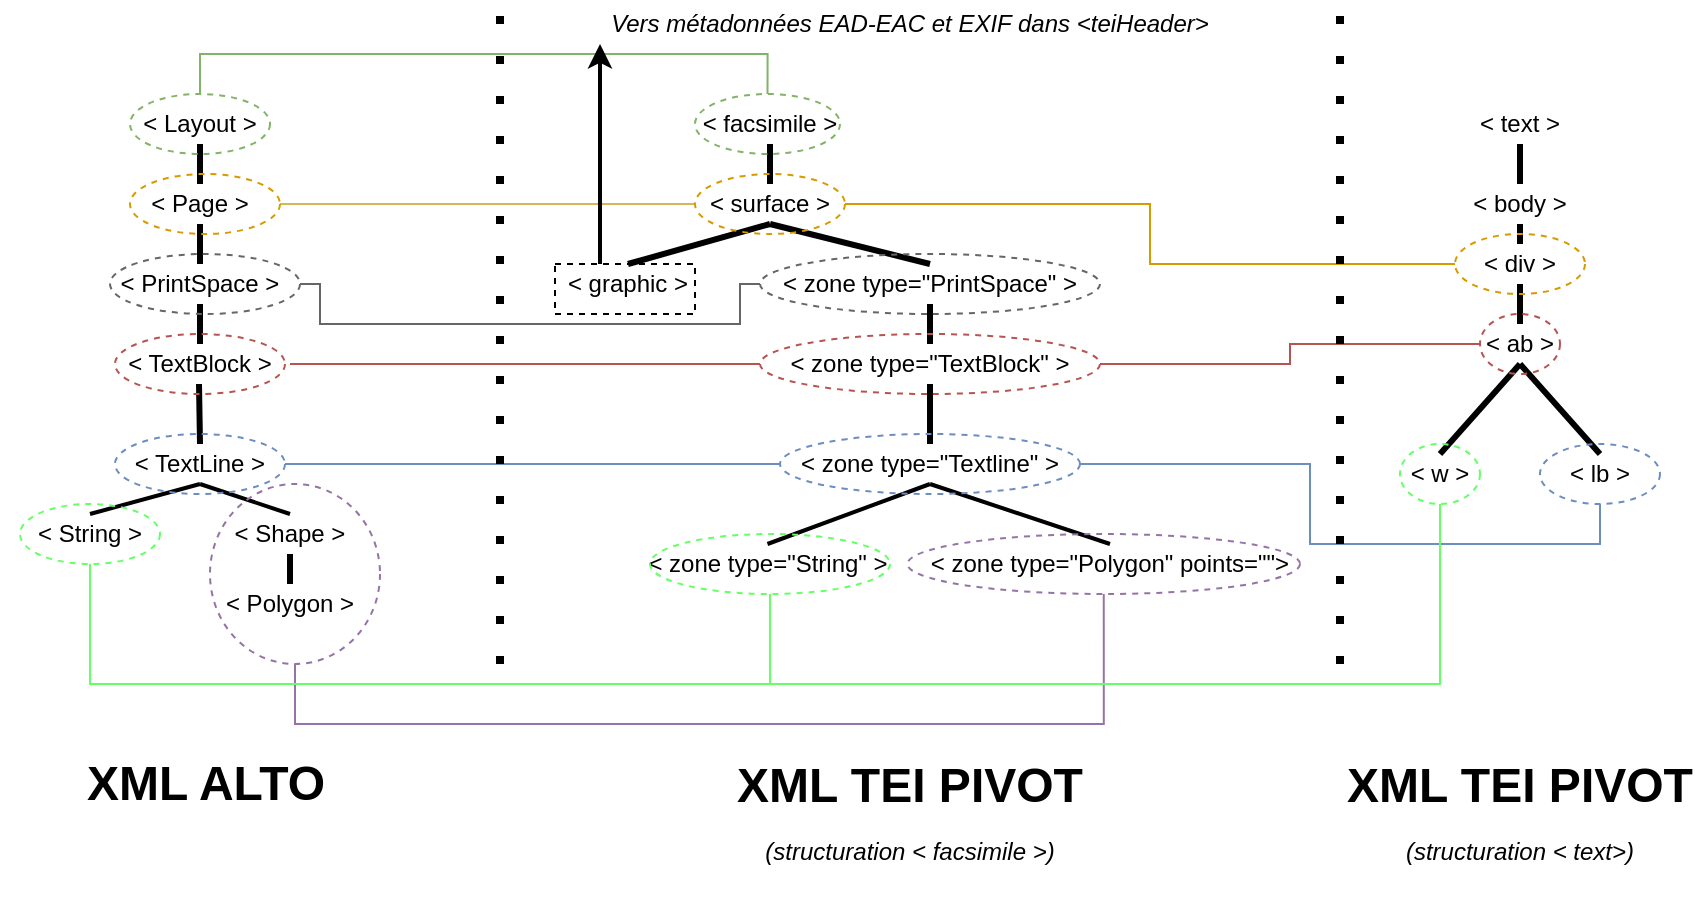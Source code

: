 <mxfile version="13.6.5"><diagram id="aMfhGNN6XiGZtRkFYQZt" name="Page-1"><mxGraphModel dx="1426" dy="803" grid="1" gridSize="10" guides="1" tooltips="1" connect="1" arrows="1" fold="1" page="1" pageScale="1" pageWidth="827" pageHeight="1169" math="0" shadow="0"><root><mxCell id="0"/><mxCell id="1" parent="0"/><mxCell id="RKbSleR1J3w90R6iK4bJ-20" style="edgeStyle=orthogonalEdgeStyle;rounded=0;orthogonalLoop=1;jettySize=auto;html=1;exitX=0.5;exitY=1;exitDx=0;exitDy=0;entryX=0.5;entryY=0;entryDx=0;entryDy=0;endArrow=none;endFill=0;strokeWidth=3;" edge="1" parent="1" source="RKbSleR1J3w90R6iK4bJ-3" target="RKbSleR1J3w90R6iK4bJ-5"><mxGeometry relative="1" as="geometry"/></mxCell><mxCell id="RKbSleR1J3w90R6iK4bJ-3" value="&amp;lt; Layout &amp;gt;" style="text;html=1;strokeColor=none;fillColor=none;align=center;verticalAlign=middle;whiteSpace=wrap;rounded=0;" vertex="1" parent="1"><mxGeometry x="160" y="350" width="80" height="20" as="geometry"/></mxCell><mxCell id="RKbSleR1J3w90R6iK4bJ-21" style="edgeStyle=orthogonalEdgeStyle;rounded=0;orthogonalLoop=1;jettySize=auto;html=1;exitX=0.5;exitY=1;exitDx=0;exitDy=0;entryX=0.5;entryY=0;entryDx=0;entryDy=0;endArrow=none;endFill=0;strokeWidth=3;" edge="1" parent="1" source="RKbSleR1J3w90R6iK4bJ-5" target="RKbSleR1J3w90R6iK4bJ-6"><mxGeometry relative="1" as="geometry"/></mxCell><mxCell id="RKbSleR1J3w90R6iK4bJ-5" value="&amp;lt; Page &amp;gt;" style="text;html=1;strokeColor=none;fillColor=none;align=center;verticalAlign=middle;whiteSpace=wrap;rounded=0;" vertex="1" parent="1"><mxGeometry x="160" y="390" width="80" height="20" as="geometry"/></mxCell><mxCell id="RKbSleR1J3w90R6iK4bJ-22" style="edgeStyle=orthogonalEdgeStyle;rounded=0;orthogonalLoop=1;jettySize=auto;html=1;exitX=0.5;exitY=1;exitDx=0;exitDy=0;entryX=0.5;entryY=0;entryDx=0;entryDy=0;endArrow=none;endFill=0;strokeWidth=3;" edge="1" parent="1" source="RKbSleR1J3w90R6iK4bJ-6" target="RKbSleR1J3w90R6iK4bJ-8"><mxGeometry relative="1" as="geometry"/></mxCell><mxCell id="RKbSleR1J3w90R6iK4bJ-113" style="edgeStyle=orthogonalEdgeStyle;rounded=0;orthogonalLoop=1;jettySize=auto;html=1;entryX=0;entryY=0.5;entryDx=0;entryDy=0;endArrow=none;endFill=0;strokeWidth=1;fillColor=#f5f5f5;strokeColor=#666666;exitX=1;exitY=0.5;exitDx=0;exitDy=0;" edge="1" parent="1" source="RKbSleR1J3w90R6iK4bJ-110" target="RKbSleR1J3w90R6iK4bJ-112"><mxGeometry relative="1" as="geometry"><Array as="points"><mxPoint x="260" y="440"/><mxPoint x="260" y="460"/><mxPoint x="470" y="460"/><mxPoint x="470" y="440"/></Array></mxGeometry></mxCell><mxCell id="RKbSleR1J3w90R6iK4bJ-6" value="&amp;lt; PrintSpace &amp;gt;" style="text;html=1;strokeColor=none;fillColor=none;align=center;verticalAlign=middle;whiteSpace=wrap;rounded=0;" vertex="1" parent="1"><mxGeometry x="155" y="430" width="90" height="20" as="geometry"/></mxCell><mxCell id="RKbSleR1J3w90R6iK4bJ-86" style="edgeStyle=orthogonalEdgeStyle;rounded=0;orthogonalLoop=1;jettySize=auto;html=1;exitX=1;exitY=0.5;exitDx=0;exitDy=0;entryX=0;entryY=0.5;entryDx=0;entryDy=0;endArrow=none;endFill=0;fillColor=#f8cecc;strokeColor=#b85450;" edge="1" parent="1" source="RKbSleR1J3w90R6iK4bJ-8" target="RKbSleR1J3w90R6iK4bJ-85"><mxGeometry relative="1" as="geometry"/></mxCell><mxCell id="RKbSleR1J3w90R6iK4bJ-8" value="&amp;lt; TextBlock &amp;gt;" style="text;html=1;strokeColor=none;fillColor=none;align=center;verticalAlign=middle;whiteSpace=wrap;rounded=0;" vertex="1" parent="1"><mxGeometry x="155" y="470" width="90" height="20" as="geometry"/></mxCell><mxCell id="RKbSleR1J3w90R6iK4bJ-10" value="&amp;lt; String &amp;gt;" style="text;html=1;strokeColor=none;fillColor=none;align=center;verticalAlign=middle;whiteSpace=wrap;rounded=0;" vertex="1" parent="1"><mxGeometry x="100" y="555" width="90" height="20" as="geometry"/></mxCell><mxCell id="RKbSleR1J3w90R6iK4bJ-138" style="rounded=0;orthogonalLoop=1;jettySize=auto;html=1;endArrow=none;endFill=0;strokeColor=#000000;strokeWidth=2;exitX=0.5;exitY=1;exitDx=0;exitDy=0;entryX=0.5;entryY=0;entryDx=0;entryDy=0;" edge="1" parent="1" source="RKbSleR1J3w90R6iK4bJ-11" target="RKbSleR1J3w90R6iK4bJ-10"><mxGeometry relative="1" as="geometry"/></mxCell><mxCell id="RKbSleR1J3w90R6iK4bJ-11" value="&amp;lt; TextLine &amp;gt;" style="text;html=1;strokeColor=none;fillColor=none;align=center;verticalAlign=middle;whiteSpace=wrap;rounded=0;" vertex="1" parent="1"><mxGeometry x="155" y="520" width="90" height="20" as="geometry"/></mxCell><mxCell id="RKbSleR1J3w90R6iK4bJ-19" style="edgeStyle=orthogonalEdgeStyle;rounded=0;orthogonalLoop=1;jettySize=auto;html=1;exitX=0.5;exitY=1;exitDx=0;exitDy=0;entryX=0.5;entryY=0;entryDx=0;entryDy=0;endArrow=none;endFill=0;strokeWidth=3;" edge="1" parent="1" source="RKbSleR1J3w90R6iK4bJ-12" target="RKbSleR1J3w90R6iK4bJ-13"><mxGeometry relative="1" as="geometry"/></mxCell><mxCell id="RKbSleR1J3w90R6iK4bJ-140" style="edgeStyle=none;rounded=0;orthogonalLoop=1;jettySize=auto;html=1;exitX=0.5;exitY=0;exitDx=0;exitDy=0;entryX=0.5;entryY=1;entryDx=0;entryDy=0;endArrow=none;endFill=0;strokeColor=#000000;strokeWidth=2;" edge="1" parent="1" source="RKbSleR1J3w90R6iK4bJ-12" target="RKbSleR1J3w90R6iK4bJ-11"><mxGeometry relative="1" as="geometry"/></mxCell><mxCell id="RKbSleR1J3w90R6iK4bJ-12" value="&amp;lt; Shape &amp;gt;" style="text;html=1;strokeColor=none;fillColor=none;align=center;verticalAlign=middle;whiteSpace=wrap;rounded=0;" vertex="1" parent="1"><mxGeometry x="200" y="555" width="90" height="20" as="geometry"/></mxCell><mxCell id="RKbSleR1J3w90R6iK4bJ-13" value="&amp;lt; Polygon &amp;gt;" style="text;html=1;strokeColor=none;fillColor=none;align=center;verticalAlign=middle;whiteSpace=wrap;rounded=0;" vertex="1" parent="1"><mxGeometry x="200" y="590" width="90" height="20" as="geometry"/></mxCell><mxCell id="RKbSleR1J3w90R6iK4bJ-15" value="" style="endArrow=none;html=1;strokeWidth=3;" edge="1" parent="1"><mxGeometry width="50" height="50" relative="1" as="geometry"><mxPoint x="200" y="520" as="sourcePoint"/><mxPoint x="199.5" y="490" as="targetPoint"/></mxGeometry></mxCell><mxCell id="RKbSleR1J3w90R6iK4bJ-115" style="edgeStyle=orthogonalEdgeStyle;rounded=0;orthogonalLoop=1;jettySize=auto;html=1;entryX=0.5;entryY=0;entryDx=0;entryDy=0;endArrow=none;endFill=0;strokeWidth=3;" edge="1" parent="1" source="RKbSleR1J3w90R6iK4bJ-24" target="RKbSleR1J3w90R6iK4bJ-26"><mxGeometry relative="1" as="geometry"/></mxCell><mxCell id="RKbSleR1J3w90R6iK4bJ-24" value="&amp;lt; facsimile &amp;gt;" style="text;html=1;strokeColor=none;fillColor=none;align=center;verticalAlign=middle;whiteSpace=wrap;rounded=0;" vertex="1" parent="1"><mxGeometry x="445" y="350" width="80" height="20" as="geometry"/></mxCell><mxCell id="RKbSleR1J3w90R6iK4bJ-40" style="rounded=0;orthogonalLoop=1;jettySize=auto;html=1;exitX=0.5;exitY=1;exitDx=0;exitDy=0;entryX=0.5;entryY=0;entryDx=0;entryDy=0;endArrow=none;endFill=0;strokeWidth=3;" edge="1" parent="1" source="RKbSleR1J3w90R6iK4bJ-26" target="RKbSleR1J3w90R6iK4bJ-28"><mxGeometry relative="1" as="geometry"/></mxCell><mxCell id="RKbSleR1J3w90R6iK4bJ-41" style="edgeStyle=none;rounded=0;orthogonalLoop=1;jettySize=auto;html=1;exitX=0.5;exitY=1;exitDx=0;exitDy=0;entryX=0.5;entryY=0;entryDx=0;entryDy=0;endArrow=none;endFill=0;strokeWidth=3;" edge="1" parent="1" source="RKbSleR1J3w90R6iK4bJ-26" target="RKbSleR1J3w90R6iK4bJ-38"><mxGeometry relative="1" as="geometry"/></mxCell><mxCell id="RKbSleR1J3w90R6iK4bJ-108" style="edgeStyle=orthogonalEdgeStyle;rounded=0;orthogonalLoop=1;jettySize=auto;html=1;exitX=0;exitY=0.5;exitDx=0;exitDy=0;entryX=1;entryY=0.5;entryDx=0;entryDy=0;endArrow=none;endFill=0;strokeWidth=1;fillColor=#fff2cc;strokeColor=#d6b656;" edge="1" parent="1" source="RKbSleR1J3w90R6iK4bJ-80" target="RKbSleR1J3w90R6iK4bJ-5"><mxGeometry relative="1" as="geometry"/></mxCell><mxCell id="RKbSleR1J3w90R6iK4bJ-26" value="&amp;lt; surface &amp;gt;" style="text;html=1;strokeColor=none;fillColor=none;align=center;verticalAlign=middle;whiteSpace=wrap;rounded=0;" vertex="1" parent="1"><mxGeometry x="440" y="390" width="90" height="20" as="geometry"/></mxCell><mxCell id="RKbSleR1J3w90R6iK4bJ-47" style="edgeStyle=none;rounded=0;orthogonalLoop=1;jettySize=auto;html=1;exitX=0.5;exitY=1;exitDx=0;exitDy=0;entryX=0.5;entryY=0;entryDx=0;entryDy=0;endArrow=none;endFill=0;strokeWidth=3;" edge="1" parent="1" source="RKbSleR1J3w90R6iK4bJ-28" target="RKbSleR1J3w90R6iK4bJ-42"><mxGeometry relative="1" as="geometry"/></mxCell><mxCell id="RKbSleR1J3w90R6iK4bJ-28" value="&amp;lt; zone type=&quot;PrintSpace&quot; &amp;gt;" style="text;html=1;strokeColor=none;fillColor=none;align=center;verticalAlign=middle;whiteSpace=wrap;rounded=0;" vertex="1" parent="1"><mxGeometry x="490" y="430" width="150" height="20" as="geometry"/></mxCell><mxCell id="RKbSleR1J3w90R6iK4bJ-38" value="&amp;lt; graphic &amp;gt;" style="text;html=1;strokeColor=none;fillColor=none;align=center;verticalAlign=middle;whiteSpace=wrap;rounded=0;" vertex="1" parent="1"><mxGeometry x="369" y="430" width="90" height="20" as="geometry"/></mxCell><mxCell id="RKbSleR1J3w90R6iK4bJ-49" style="edgeStyle=none;rounded=0;orthogonalLoop=1;jettySize=auto;html=1;exitX=0.5;exitY=1;exitDx=0;exitDy=0;entryX=0.5;entryY=0;entryDx=0;entryDy=0;endArrow=none;endFill=0;strokeWidth=3;" edge="1" parent="1" source="RKbSleR1J3w90R6iK4bJ-42" target="RKbSleR1J3w90R6iK4bJ-43"><mxGeometry relative="1" as="geometry"/></mxCell><mxCell id="RKbSleR1J3w90R6iK4bJ-42" value="&amp;lt; zone type=&quot;TextBlock&quot; &amp;gt;" style="text;html=1;strokeColor=none;fillColor=none;align=center;verticalAlign=middle;whiteSpace=wrap;rounded=0;" vertex="1" parent="1"><mxGeometry x="490" y="470" width="150" height="20" as="geometry"/></mxCell><mxCell id="RKbSleR1J3w90R6iK4bJ-141" style="edgeStyle=none;rounded=0;orthogonalLoop=1;jettySize=auto;html=1;exitX=0.5;exitY=1;exitDx=0;exitDy=0;entryX=0.5;entryY=0;entryDx=0;entryDy=0;endArrow=none;endFill=0;strokeColor=#000000;strokeWidth=2;" edge="1" parent="1" source="RKbSleR1J3w90R6iK4bJ-43" target="RKbSleR1J3w90R6iK4bJ-44"><mxGeometry relative="1" as="geometry"/></mxCell><mxCell id="RKbSleR1J3w90R6iK4bJ-43" value="&amp;lt; zone type=&quot;Textline&quot; &amp;gt;" style="text;html=1;strokeColor=none;fillColor=none;align=center;verticalAlign=middle;whiteSpace=wrap;rounded=0;" vertex="1" parent="1"><mxGeometry x="490" y="520" width="150" height="20" as="geometry"/></mxCell><mxCell id="RKbSleR1J3w90R6iK4bJ-44" value="&amp;lt; zone type=&quot;String&quot; &amp;gt;" style="text;html=1;strokeColor=none;fillColor=none;align=center;verticalAlign=middle;whiteSpace=wrap;rounded=0;" vertex="1" parent="1"><mxGeometry x="413.75" y="570" width="140" height="20" as="geometry"/></mxCell><mxCell id="RKbSleR1J3w90R6iK4bJ-142" style="edgeStyle=none;rounded=0;orthogonalLoop=1;jettySize=auto;html=1;exitX=0.5;exitY=0;exitDx=0;exitDy=0;entryX=0.5;entryY=1;entryDx=0;entryDy=0;endArrow=none;endFill=0;strokeColor=#000000;strokeWidth=2;" edge="1" parent="1" source="RKbSleR1J3w90R6iK4bJ-45" target="RKbSleR1J3w90R6iK4bJ-43"><mxGeometry relative="1" as="geometry"/></mxCell><mxCell id="RKbSleR1J3w90R6iK4bJ-45" value="&amp;lt; zone type=&quot;Polygon&quot; points=&quot;&quot;&amp;gt;" style="text;html=1;strokeColor=none;fillColor=none;align=center;verticalAlign=middle;whiteSpace=wrap;rounded=0;" vertex="1" parent="1"><mxGeometry x="560" y="570" width="190" height="20" as="geometry"/></mxCell><mxCell id="RKbSleR1J3w90R6iK4bJ-51" style="edgeStyle=orthogonalEdgeStyle;rounded=0;orthogonalLoop=1;jettySize=auto;html=1;exitX=0.5;exitY=1;exitDx=0;exitDy=0;entryX=0.5;entryY=0;entryDx=0;entryDy=0;endArrow=none;endFill=0;strokeWidth=3;" edge="1" parent="1" source="RKbSleR1J3w90R6iK4bJ-52" target="RKbSleR1J3w90R6iK4bJ-55"><mxGeometry relative="1" as="geometry"/></mxCell><mxCell id="RKbSleR1J3w90R6iK4bJ-52" value="&amp;lt; text &amp;gt;" style="text;html=1;strokeColor=none;fillColor=none;align=center;verticalAlign=middle;whiteSpace=wrap;rounded=0;" vertex="1" parent="1"><mxGeometry x="820" y="350" width="80" height="20" as="geometry"/></mxCell><mxCell id="RKbSleR1J3w90R6iK4bJ-71" style="edgeStyle=none;rounded=0;orthogonalLoop=1;jettySize=auto;html=1;exitX=0.5;exitY=1;exitDx=0;exitDy=0;entryX=0.5;entryY=0;entryDx=0;entryDy=0;endArrow=none;endFill=0;strokeWidth=3;" edge="1" parent="1" source="RKbSleR1J3w90R6iK4bJ-55" target="RKbSleR1J3w90R6iK4bJ-67"><mxGeometry relative="1" as="geometry"/></mxCell><mxCell id="RKbSleR1J3w90R6iK4bJ-55" value="&amp;lt; body &amp;gt;" style="text;html=1;strokeColor=none;fillColor=none;align=center;verticalAlign=middle;whiteSpace=wrap;rounded=0;" vertex="1" parent="1"><mxGeometry x="820" y="390" width="80" height="20" as="geometry"/></mxCell><mxCell id="RKbSleR1J3w90R6iK4bJ-72" style="edgeStyle=none;rounded=0;orthogonalLoop=1;jettySize=auto;html=1;exitX=0.5;exitY=1;exitDx=0;exitDy=0;entryX=0.5;entryY=0;entryDx=0;entryDy=0;endArrow=none;endFill=0;strokeWidth=3;" edge="1" parent="1" source="RKbSleR1J3w90R6iK4bJ-67" target="RKbSleR1J3w90R6iK4bJ-68"><mxGeometry relative="1" as="geometry"/></mxCell><mxCell id="RKbSleR1J3w90R6iK4bJ-82" style="edgeStyle=orthogonalEdgeStyle;rounded=0;orthogonalLoop=1;jettySize=auto;html=1;entryX=1;entryY=0.5;entryDx=0;entryDy=0;endArrow=none;endFill=0;fillColor=#ffe6cc;strokeColor=#d79b00;" edge="1" parent="1" source="RKbSleR1J3w90R6iK4bJ-81" target="RKbSleR1J3w90R6iK4bJ-80"><mxGeometry relative="1" as="geometry"/></mxCell><mxCell id="RKbSleR1J3w90R6iK4bJ-67" value="&amp;lt; div &amp;gt;" style="text;html=1;strokeColor=none;fillColor=none;align=center;verticalAlign=middle;whiteSpace=wrap;rounded=0;" vertex="1" parent="1"><mxGeometry x="820" y="420" width="80" height="20" as="geometry"/></mxCell><mxCell id="RKbSleR1J3w90R6iK4bJ-73" style="edgeStyle=none;rounded=0;orthogonalLoop=1;jettySize=auto;html=1;exitX=0.5;exitY=1;exitDx=0;exitDy=0;entryX=0.5;entryY=0;entryDx=0;entryDy=0;endArrow=none;endFill=0;strokeWidth=3;" edge="1" parent="1" source="RKbSleR1J3w90R6iK4bJ-68" target="RKbSleR1J3w90R6iK4bJ-69"><mxGeometry relative="1" as="geometry"><mxPoint x="810" y="520" as="targetPoint"/></mxGeometry></mxCell><mxCell id="RKbSleR1J3w90R6iK4bJ-74" style="edgeStyle=none;rounded=0;orthogonalLoop=1;jettySize=auto;html=1;exitX=0.5;exitY=1;exitDx=0;exitDy=0;entryX=0.5;entryY=0;entryDx=0;entryDy=0;endArrow=none;endFill=0;strokeWidth=3;" edge="1" parent="1" source="RKbSleR1J3w90R6iK4bJ-68" target="RKbSleR1J3w90R6iK4bJ-70"><mxGeometry relative="1" as="geometry"/></mxCell><mxCell id="RKbSleR1J3w90R6iK4bJ-68" value="&amp;lt; ab &amp;gt;" style="text;html=1;strokeColor=none;fillColor=none;align=center;verticalAlign=middle;whiteSpace=wrap;rounded=0;" vertex="1" parent="1"><mxGeometry x="820" y="460" width="80" height="20" as="geometry"/></mxCell><mxCell id="RKbSleR1J3w90R6iK4bJ-69" value="&amp;lt; w &amp;gt;" style="text;html=1;strokeColor=none;fillColor=none;align=center;verticalAlign=middle;whiteSpace=wrap;rounded=0;" vertex="1" parent="1"><mxGeometry x="780" y="525" width="80" height="20" as="geometry"/></mxCell><mxCell id="RKbSleR1J3w90R6iK4bJ-70" value="&amp;lt; lb &amp;gt;" style="text;html=1;strokeColor=none;fillColor=none;align=center;verticalAlign=middle;whiteSpace=wrap;rounded=0;" vertex="1" parent="1"><mxGeometry x="860" y="525" width="80" height="20" as="geometry"/></mxCell><mxCell id="RKbSleR1J3w90R6iK4bJ-75" style="edgeStyle=none;rounded=0;orthogonalLoop=1;jettySize=auto;html=1;exitX=0.5;exitY=0;exitDx=0;exitDy=0;endArrow=none;endFill=0;" edge="1" parent="1" source="RKbSleR1J3w90R6iK4bJ-67" target="RKbSleR1J3w90R6iK4bJ-67"><mxGeometry relative="1" as="geometry"/></mxCell><mxCell id="RKbSleR1J3w90R6iK4bJ-79" style="edgeStyle=orthogonalEdgeStyle;rounded=0;orthogonalLoop=1;jettySize=auto;html=1;exitX=0.5;exitY=0;exitDx=0;exitDy=0;endArrow=none;endFill=0;entryX=0.5;entryY=0;entryDx=0;entryDy=0;fillColor=#d5e8d4;strokeColor=#82b366;" edge="1" parent="1" source="RKbSleR1J3w90R6iK4bJ-76" target="RKbSleR1J3w90R6iK4bJ-77"><mxGeometry relative="1" as="geometry"><mxPoint x="200" y="290" as="targetPoint"/></mxGeometry></mxCell><mxCell id="RKbSleR1J3w90R6iK4bJ-76" value="" style="ellipse;whiteSpace=wrap;html=1;dashed=1;strokeColor=#82b366;fillColor=none;" vertex="1" parent="1"><mxGeometry x="165" y="345" width="70" height="30" as="geometry"/></mxCell><mxCell id="RKbSleR1J3w90R6iK4bJ-77" value="" style="ellipse;whiteSpace=wrap;html=1;dashed=1;strokeColor=#82b366;fillColor=none;" vertex="1" parent="1"><mxGeometry x="447.5" y="345" width="72.5" height="30" as="geometry"/></mxCell><mxCell id="RKbSleR1J3w90R6iK4bJ-80" value="" style="ellipse;whiteSpace=wrap;html=1;dashed=1;strokeColor=#d79b00;fillColor=none;" vertex="1" parent="1"><mxGeometry x="447.5" y="385" width="75" height="30" as="geometry"/></mxCell><mxCell id="RKbSleR1J3w90R6iK4bJ-81" value="" style="ellipse;whiteSpace=wrap;html=1;dashed=1;strokeColor=#d79b00;fillColor=none;" vertex="1" parent="1"><mxGeometry x="827.5" y="415" width="65" height="30" as="geometry"/></mxCell><mxCell id="RKbSleR1J3w90R6iK4bJ-83" value="" style="ellipse;whiteSpace=wrap;html=1;dashed=1;strokeColor=#b85450;fillColor=none;" vertex="1" parent="1"><mxGeometry x="157.5" y="465" width="85" height="30" as="geometry"/></mxCell><mxCell id="RKbSleR1J3w90R6iK4bJ-84" value="" style="ellipse;whiteSpace=wrap;html=1;dashed=1;strokeColor=#b85450;fillColor=none;" vertex="1" parent="1"><mxGeometry x="840" y="455" width="40" height="30" as="geometry"/></mxCell><mxCell id="RKbSleR1J3w90R6iK4bJ-87" style="edgeStyle=orthogonalEdgeStyle;rounded=0;orthogonalLoop=1;jettySize=auto;html=1;entryX=0;entryY=0.5;entryDx=0;entryDy=0;endArrow=none;endFill=0;fillColor=#f8cecc;strokeColor=#b85450;" edge="1" parent="1" source="RKbSleR1J3w90R6iK4bJ-85" target="RKbSleR1J3w90R6iK4bJ-84"><mxGeometry relative="1" as="geometry"/></mxCell><mxCell id="RKbSleR1J3w90R6iK4bJ-85" value="" style="ellipse;whiteSpace=wrap;html=1;dashed=1;strokeColor=#b85450;fillColor=none;" vertex="1" parent="1"><mxGeometry x="480" y="465" width="170" height="30" as="geometry"/></mxCell><mxCell id="RKbSleR1J3w90R6iK4bJ-147" style="edgeStyle=orthogonalEdgeStyle;rounded=0;orthogonalLoop=1;jettySize=auto;html=1;exitX=1;exitY=0.5;exitDx=0;exitDy=0;entryX=0;entryY=0.5;entryDx=0;entryDy=0;endArrow=none;endFill=0;strokeColor=#6c8ebf;strokeWidth=1;fillColor=#dae8fc;" edge="1" parent="1" source="RKbSleR1J3w90R6iK4bJ-88" target="RKbSleR1J3w90R6iK4bJ-89"><mxGeometry relative="1" as="geometry"/></mxCell><mxCell id="RKbSleR1J3w90R6iK4bJ-88" value="" style="ellipse;whiteSpace=wrap;html=1;dashed=1;strokeColor=#6c8ebf;fillColor=none;" vertex="1" parent="1"><mxGeometry x="157.5" y="515" width="85" height="30" as="geometry"/></mxCell><mxCell id="RKbSleR1J3w90R6iK4bJ-148" style="edgeStyle=orthogonalEdgeStyle;rounded=0;orthogonalLoop=1;jettySize=auto;html=1;exitX=1;exitY=0.5;exitDx=0;exitDy=0;entryX=0.5;entryY=1;entryDx=0;entryDy=0;endArrow=none;endFill=0;strokeColor=#6c8ebf;strokeWidth=1;fillColor=#dae8fc;" edge="1" parent="1" source="RKbSleR1J3w90R6iK4bJ-89" target="RKbSleR1J3w90R6iK4bJ-90"><mxGeometry relative="1" as="geometry"/></mxCell><mxCell id="RKbSleR1J3w90R6iK4bJ-89" value="" style="ellipse;whiteSpace=wrap;html=1;dashed=1;strokeColor=#6c8ebf;fillColor=none;" vertex="1" parent="1"><mxGeometry x="490" y="515" width="150" height="30" as="geometry"/></mxCell><mxCell id="RKbSleR1J3w90R6iK4bJ-90" value="" style="ellipse;whiteSpace=wrap;html=1;dashed=1;strokeColor=#6c8ebf;fillColor=none;" vertex="1" parent="1"><mxGeometry x="870" y="520" width="60" height="30" as="geometry"/></mxCell><mxCell id="RKbSleR1J3w90R6iK4bJ-93" value="" style="ellipse;whiteSpace=wrap;html=1;dashed=1;strokeColor=#9673a6;fillColor=none;" vertex="1" parent="1"><mxGeometry x="205" y="540" width="85" height="90" as="geometry"/></mxCell><mxCell id="RKbSleR1J3w90R6iK4bJ-143" style="edgeStyle=orthogonalEdgeStyle;rounded=0;orthogonalLoop=1;jettySize=auto;html=1;exitX=0.5;exitY=1;exitDx=0;exitDy=0;endArrow=none;endFill=0;strokeColor=#9673a6;strokeWidth=1;entryX=0.5;entryY=1;entryDx=0;entryDy=0;fillColor=#e1d5e7;" edge="1" parent="1" source="RKbSleR1J3w90R6iK4bJ-94" target="RKbSleR1J3w90R6iK4bJ-93"><mxGeometry relative="1" as="geometry"><mxPoint x="652" y="620" as="targetPoint"/><Array as="points"><mxPoint x="652" y="660"/><mxPoint x="248" y="660"/></Array></mxGeometry></mxCell><mxCell id="RKbSleR1J3w90R6iK4bJ-94" value="" style="ellipse;whiteSpace=wrap;html=1;dashed=1;strokeColor=#9673a6;fillColor=none;" vertex="1" parent="1"><mxGeometry x="553.75" y="565" width="196.25" height="30" as="geometry"/></mxCell><mxCell id="RKbSleR1J3w90R6iK4bJ-105" value="" style="endArrow=none;html=1;strokeWidth=4;dashed=1;dashPattern=1 4;" edge="1" parent="1"><mxGeometry width="50" height="50" relative="1" as="geometry"><mxPoint x="350" y="630" as="sourcePoint"/><mxPoint x="350" y="300" as="targetPoint"/></mxGeometry></mxCell><mxCell id="RKbSleR1J3w90R6iK4bJ-106" value="" style="endArrow=none;html=1;strokeWidth=4;dashed=1;dashPattern=1 4;" edge="1" parent="1"><mxGeometry width="50" height="50" relative="1" as="geometry"><mxPoint x="770" y="630" as="sourcePoint"/><mxPoint x="770" y="300" as="targetPoint"/></mxGeometry></mxCell><mxCell id="RKbSleR1J3w90R6iK4bJ-109" value="" style="ellipse;whiteSpace=wrap;html=1;dashed=1;strokeColor=#d79b00;fillColor=none;" vertex="1" parent="1"><mxGeometry x="165" y="385" width="75" height="30" as="geometry"/></mxCell><mxCell id="RKbSleR1J3w90R6iK4bJ-110" value="" style="ellipse;whiteSpace=wrap;html=1;dashed=1;strokeColor=#666666;fontColor=#333333;fillColor=none;" vertex="1" parent="1"><mxGeometry x="155" y="425" width="95" height="30" as="geometry"/></mxCell><mxCell id="RKbSleR1J3w90R6iK4bJ-112" value="" style="ellipse;whiteSpace=wrap;html=1;dashed=1;strokeColor=#666666;fontColor=#333333;fillColor=none;" vertex="1" parent="1"><mxGeometry x="480" y="425" width="170" height="30" as="geometry"/></mxCell><mxCell id="RKbSleR1J3w90R6iK4bJ-121" style="edgeStyle=orthogonalEdgeStyle;rounded=0;orthogonalLoop=1;jettySize=auto;html=1;exitX=0.5;exitY=1;exitDx=0;exitDy=0;entryX=0.5;entryY=1;entryDx=0;entryDy=0;endArrow=none;endFill=0;strokeWidth=1;strokeColor=#66FF66;" edge="1" parent="1" source="RKbSleR1J3w90R6iK4bJ-116" target="RKbSleR1J3w90R6iK4bJ-118"><mxGeometry relative="1" as="geometry"><Array as="points"><mxPoint x="145" y="640"/><mxPoint x="485" y="640"/></Array></mxGeometry></mxCell><mxCell id="RKbSleR1J3w90R6iK4bJ-116" value="" style="ellipse;whiteSpace=wrap;html=1;dashed=1;fontColor=#ffffff;fillColor=none;strokeColor=#66FF66;" vertex="1" parent="1"><mxGeometry x="110" y="550" width="70" height="30" as="geometry"/></mxCell><mxCell id="RKbSleR1J3w90R6iK4bJ-123" style="edgeStyle=orthogonalEdgeStyle;rounded=0;orthogonalLoop=1;jettySize=auto;html=1;entryX=0.5;entryY=1;entryDx=0;entryDy=0;endArrow=none;endFill=0;strokeColor=#66FF66;strokeWidth=1;" edge="1" parent="1" source="RKbSleR1J3w90R6iK4bJ-118" target="RKbSleR1J3w90R6iK4bJ-120"><mxGeometry relative="1" as="geometry"><Array as="points"><mxPoint x="485" y="640"/><mxPoint x="820" y="640"/></Array></mxGeometry></mxCell><mxCell id="RKbSleR1J3w90R6iK4bJ-118" value="" style="ellipse;whiteSpace=wrap;html=1;dashed=1;fontColor=#ffffff;fillColor=none;strokeColor=#66FF66;" vertex="1" parent="1"><mxGeometry x="425" y="565" width="120" height="30" as="geometry"/></mxCell><mxCell id="RKbSleR1J3w90R6iK4bJ-120" value="" style="ellipse;whiteSpace=wrap;html=1;dashed=1;fontColor=#ffffff;fillColor=none;strokeColor=#66FF66;" vertex="1" parent="1"><mxGeometry x="800" y="520" width="40" height="30" as="geometry"/></mxCell><mxCell id="RKbSleR1J3w90R6iK4bJ-124" value="" style="rounded=0;whiteSpace=wrap;html=1;dashed=1;fontColor=#ffffff;fillColor=none;" vertex="1" parent="1"><mxGeometry x="377.5" y="430" width="70" height="25" as="geometry"/></mxCell><mxCell id="RKbSleR1J3w90R6iK4bJ-126" value="" style="endArrow=classic;html=1;strokeWidth=2;" edge="1" parent="1"><mxGeometry width="50" height="50" relative="1" as="geometry"><mxPoint x="400" y="430" as="sourcePoint"/><mxPoint x="400" y="320" as="targetPoint"/></mxGeometry></mxCell><mxCell id="RKbSleR1J3w90R6iK4bJ-127" value="&lt;h1&gt;XML ALTO&lt;/h1&gt;" style="text;html=1;strokeColor=none;fillColor=none;align=center;verticalAlign=middle;whiteSpace=wrap;rounded=0;dashed=1;" vertex="1" parent="1"><mxGeometry x="127.5" y="680" width="150" height="20" as="geometry"/></mxCell><mxCell id="RKbSleR1J3w90R6iK4bJ-128" value="&lt;h1&gt;XML TEI PIVOT&lt;i&gt;&lt;font size=&quot;1&quot;&gt;&lt;span style=&quot;font-weight: normal&quot;&gt;&lt;font style=&quot;font-size: 12px&quot;&gt; (structuration &amp;lt; facsimile &amp;gt;)&lt;/font&gt;&lt;/span&gt;&lt;/font&gt;&lt;/i&gt;&lt;br&gt;&lt;/h1&gt;" style="text;html=1;strokeColor=none;fillColor=none;align=center;verticalAlign=middle;whiteSpace=wrap;rounded=0;dashed=1;" vertex="1" parent="1"><mxGeometry x="465" y="670" width="180" height="70" as="geometry"/></mxCell><mxCell id="RKbSleR1J3w90R6iK4bJ-130" value="&lt;i&gt;Vers métadonnées EAD-EAC et EXIF dans &amp;lt;teiHeader&amp;gt;&lt;/i&gt;" style="text;html=1;strokeColor=none;fillColor=none;align=center;verticalAlign=middle;whiteSpace=wrap;rounded=0;dashed=1;" vertex="1" parent="1"><mxGeometry x="390" y="300" width="330" height="20" as="geometry"/></mxCell><mxCell id="RKbSleR1J3w90R6iK4bJ-137" value="&lt;h1&gt;XML TEI PIVOT&lt;i&gt;&lt;font size=&quot;1&quot;&gt;&lt;span style=&quot;font-weight: normal&quot;&gt;&lt;font style=&quot;font-size: 12px&quot;&gt; (structuration &amp;lt; text&amp;gt;)&lt;/font&gt;&lt;/span&gt;&lt;/font&gt;&lt;/i&gt;&lt;br&gt;&lt;/h1&gt;" style="text;html=1;strokeColor=none;fillColor=none;align=center;verticalAlign=middle;whiteSpace=wrap;rounded=0;dashed=1;" vertex="1" parent="1"><mxGeometry x="770" y="670" width="180" height="70" as="geometry"/></mxCell></root></mxGraphModel></diagram></mxfile>